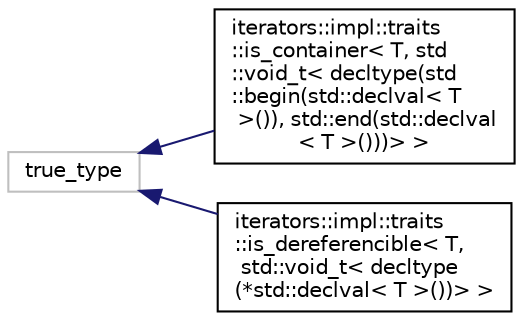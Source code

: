 digraph "Graphical Class Hierarchy"
{
 // INTERACTIVE_SVG=YES
 // LATEX_PDF_SIZE
  edge [fontname="Helvetica",fontsize="10",labelfontname="Helvetica",labelfontsize="10"];
  node [fontname="Helvetica",fontsize="10",shape=record];
  rankdir="LR";
  Node5 [label="true_type",height=0.2,width=0.4,color="grey75", fillcolor="white", style="filled",tooltip=" "];
  Node5 -> Node0 [dir="back",color="midnightblue",fontsize="10",style="solid",fontname="Helvetica"];
  Node0 [label="iterators::impl::traits\l::is_container\< T, std\l::void_t\< decltype(std\l::begin(std::declval\< T\l \>()), std::end(std::declval\l\< T \>()))\> \>",height=0.2,width=0.4,color="black", fillcolor="white", style="filled",URL="$structiterators_1_1impl_1_1traits_1_1is__container_3_01T_00_01std_1_1void__t_3_01decltype_07std_f260e16217b742077704681dafe393c1.html",tooltip=" "];
  Node5 -> Node7 [dir="back",color="midnightblue",fontsize="10",style="solid",fontname="Helvetica"];
  Node7 [label="iterators::impl::traits\l::is_dereferencible\< T,\l std::void_t\< decltype\l(*std::declval\< T \>())\> \>",height=0.2,width=0.4,color="black", fillcolor="white", style="filled",URL="$structiterators_1_1impl_1_1traits_1_1is__dereferencible_3_01T_00_01std_1_1void__t_3_01decltype_0bc855e8e13fa3bdebc2d59cc32b1d901.html",tooltip=" "];
}
